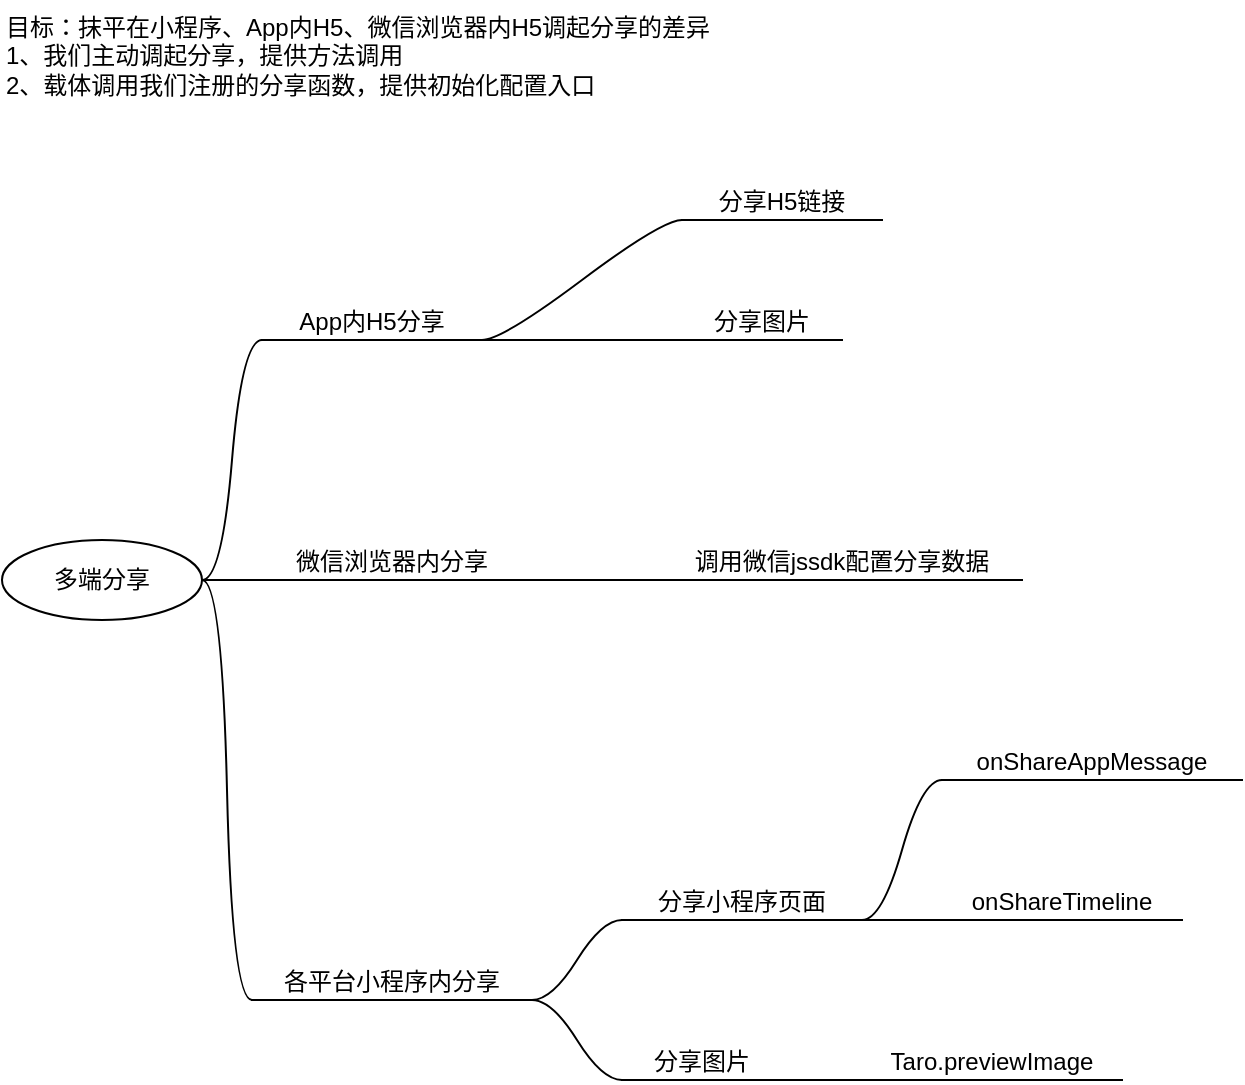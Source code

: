 <mxfile version="16.4.7" type="github">
  <diagram id="w1EfdIl-aYpWK7ivXVJ2" name="Page-1">
    <mxGraphModel dx="1292" dy="696" grid="1" gridSize="10" guides="1" tooltips="1" connect="1" arrows="1" fold="1" page="1" pageScale="1" pageWidth="1654" pageHeight="2336" math="0" shadow="0">
      <root>
        <mxCell id="0" />
        <mxCell id="1" parent="0" />
        <mxCell id="3PhhbraUgSF7zt4RWChl-1" value="多端分享" style="ellipse;whiteSpace=wrap;html=1;align=center;newEdgeStyle={&quot;edgeStyle&quot;:&quot;entityRelationEdgeStyle&quot;,&quot;startArrow&quot;:&quot;none&quot;,&quot;endArrow&quot;:&quot;none&quot;,&quot;segment&quot;:10,&quot;curved&quot;:1};treeFolding=1;treeMoving=1;strokeColor=#000000;" parent="1" vertex="1">
          <mxGeometry x="130" y="270" width="100" height="40" as="geometry" />
        </mxCell>
        <mxCell id="3PhhbraUgSF7zt4RWChl-15" value="App内H5分享" style="whiteSpace=wrap;html=1;shape=partialRectangle;top=0;left=0;bottom=1;right=0;points=[[0,1],[1,1]];fillColor=none;align=center;verticalAlign=bottom;routingCenterY=0.5;snapToPoint=1;recursiveResize=0;autosize=1;treeFolding=1;treeMoving=1;newEdgeStyle={&quot;edgeStyle&quot;:&quot;entityRelationEdgeStyle&quot;,&quot;startArrow&quot;:&quot;none&quot;,&quot;endArrow&quot;:&quot;none&quot;,&quot;segment&quot;:10,&quot;curved&quot;:1};strokeColor=#000000;" parent="1" vertex="1">
          <mxGeometry x="260" y="150" width="110" height="20" as="geometry" />
        </mxCell>
        <mxCell id="3PhhbraUgSF7zt4RWChl-16" value="" style="edgeStyle=entityRelationEdgeStyle;startArrow=none;endArrow=none;segment=10;curved=1;rounded=0;exitX=1;exitY=0.5;exitDx=0;exitDy=0;strokeColor=#000000;" parent="1" source="3PhhbraUgSF7zt4RWChl-1" target="3PhhbraUgSF7zt4RWChl-15" edge="1">
          <mxGeometry relative="1" as="geometry">
            <mxPoint x="260" y="280" as="sourcePoint" />
          </mxGeometry>
        </mxCell>
        <mxCell id="3PhhbraUgSF7zt4RWChl-19" value="各平台小程序内分享" style="whiteSpace=wrap;html=1;shape=partialRectangle;top=0;left=0;bottom=1;right=0;points=[[0,1],[1,1]];fillColor=none;align=center;verticalAlign=bottom;routingCenterY=0.5;snapToPoint=1;recursiveResize=0;autosize=1;treeFolding=1;treeMoving=1;newEdgeStyle={&quot;edgeStyle&quot;:&quot;entityRelationEdgeStyle&quot;,&quot;startArrow&quot;:&quot;none&quot;,&quot;endArrow&quot;:&quot;none&quot;,&quot;segment&quot;:10,&quot;curved&quot;:1};strokeColor=#000000;" parent="1" vertex="1">
          <mxGeometry x="255" y="480" width="140" height="20" as="geometry" />
        </mxCell>
        <mxCell id="3PhhbraUgSF7zt4RWChl-20" value="" style="edgeStyle=entityRelationEdgeStyle;startArrow=none;endArrow=none;segment=10;curved=1;rounded=0;strokeColor=#000000;" parent="1" target="3PhhbraUgSF7zt4RWChl-19" edge="1">
          <mxGeometry relative="1" as="geometry">
            <mxPoint x="230" y="290" as="sourcePoint" />
          </mxGeometry>
        </mxCell>
        <mxCell id="3PhhbraUgSF7zt4RWChl-22" value="" style="edgeStyle=entityRelationEdgeStyle;startArrow=none;endArrow=none;segment=10;curved=1;rounded=0;strokeColor=#000000;" parent="1" source="3PhhbraUgSF7zt4RWChl-15" target="3PhhbraUgSF7zt4RWChl-21" edge="1">
          <mxGeometry relative="1" as="geometry">
            <mxPoint x="420" y="230" as="sourcePoint" />
          </mxGeometry>
        </mxCell>
        <mxCell id="3PhhbraUgSF7zt4RWChl-21" value="分享H5链接" style="whiteSpace=wrap;html=1;shape=partialRectangle;top=0;left=0;bottom=1;right=0;points=[[0,1],[1,1]];fillColor=none;align=center;verticalAlign=bottom;routingCenterY=0.5;snapToPoint=1;recursiveResize=0;autosize=1;treeFolding=1;treeMoving=1;newEdgeStyle={&quot;edgeStyle&quot;:&quot;entityRelationEdgeStyle&quot;,&quot;startArrow&quot;:&quot;none&quot;,&quot;endArrow&quot;:&quot;none&quot;,&quot;segment&quot;:10,&quot;curved&quot;:1};strokeColor=#000000;" parent="1" vertex="1">
          <mxGeometry x="470" y="90" width="100" height="20" as="geometry" />
        </mxCell>
        <mxCell id="3PhhbraUgSF7zt4RWChl-23" value="分享图片" style="whiteSpace=wrap;html=1;shape=partialRectangle;top=0;left=0;bottom=1;right=0;points=[[0,1],[1,1]];fillColor=none;align=center;verticalAlign=bottom;routingCenterY=0.5;snapToPoint=1;recursiveResize=0;autosize=1;treeFolding=1;treeMoving=1;newEdgeStyle={&quot;edgeStyle&quot;:&quot;entityRelationEdgeStyle&quot;,&quot;startArrow&quot;:&quot;none&quot;,&quot;endArrow&quot;:&quot;none&quot;,&quot;segment&quot;:10,&quot;curved&quot;:1};strokeColor=#000000;" parent="1" vertex="1">
          <mxGeometry x="470" y="150" width="80" height="20" as="geometry" />
        </mxCell>
        <mxCell id="3PhhbraUgSF7zt4RWChl-24" value="" style="edgeStyle=entityRelationEdgeStyle;startArrow=none;endArrow=none;segment=10;curved=1;rounded=0;exitX=1;exitY=1;exitDx=0;exitDy=0;strokeColor=#000000;" parent="1" source="3PhhbraUgSF7zt4RWChl-15" target="3PhhbraUgSF7zt4RWChl-23" edge="1">
          <mxGeometry relative="1" as="geometry">
            <mxPoint x="380" y="230" as="sourcePoint" />
          </mxGeometry>
        </mxCell>
        <mxCell id="3PhhbraUgSF7zt4RWChl-28" value="微信浏览器内分享" style="whiteSpace=wrap;html=1;shape=partialRectangle;top=0;left=0;bottom=1;right=0;points=[[0,1],[1,1]];fillColor=none;align=center;verticalAlign=bottom;routingCenterY=0.5;snapToPoint=1;recursiveResize=0;autosize=1;treeFolding=1;treeMoving=1;newEdgeStyle={&quot;edgeStyle&quot;:&quot;entityRelationEdgeStyle&quot;,&quot;startArrow&quot;:&quot;none&quot;,&quot;endArrow&quot;:&quot;none&quot;,&quot;segment&quot;:10,&quot;curved&quot;:1};strokeColor=#000000;" parent="1" vertex="1">
          <mxGeometry x="260" y="270" width="130" height="20" as="geometry" />
        </mxCell>
        <mxCell id="3PhhbraUgSF7zt4RWChl-29" value="" style="edgeStyle=entityRelationEdgeStyle;startArrow=none;endArrow=none;segment=10;curved=1;rounded=0;strokeColor=#000000;exitX=1;exitY=0.5;exitDx=0;exitDy=0;" parent="1" source="3PhhbraUgSF7zt4RWChl-1" target="3PhhbraUgSF7zt4RWChl-28" edge="1">
          <mxGeometry relative="1" as="geometry">
            <mxPoint x="310" y="490" as="sourcePoint" />
          </mxGeometry>
        </mxCell>
        <mxCell id="3PhhbraUgSF7zt4RWChl-30" value="目标：抹平在小程序、App内H5、微信浏览器内H5调起分享的差异&lt;br&gt;1、我们主动调起分享，提供方法调用&lt;br&gt;2、载体调用我们注册的分享函数，提供初始化配置入口&lt;br&gt;" style="text;html=1;strokeColor=none;fillColor=none;align=left;verticalAlign=top;whiteSpace=wrap;rounded=0;" parent="1" vertex="1">
          <mxGeometry x="130" width="430" height="80" as="geometry" />
        </mxCell>
        <mxCell id="3PhhbraUgSF7zt4RWChl-31" value="分享小程序页面" style="whiteSpace=wrap;html=1;shape=partialRectangle;top=0;left=0;bottom=1;right=0;points=[[0,1],[1,1]];fillColor=none;align=center;verticalAlign=bottom;routingCenterY=0.5;snapToPoint=1;recursiveResize=0;autosize=1;treeFolding=1;treeMoving=1;newEdgeStyle={&quot;edgeStyle&quot;:&quot;entityRelationEdgeStyle&quot;,&quot;startArrow&quot;:&quot;none&quot;,&quot;endArrow&quot;:&quot;none&quot;,&quot;segment&quot;:10,&quot;curved&quot;:1};strokeColor=#000000;" parent="1" vertex="1">
          <mxGeometry x="440" y="440" width="120" height="20" as="geometry" />
        </mxCell>
        <mxCell id="3PhhbraUgSF7zt4RWChl-32" value="" style="edgeStyle=entityRelationEdgeStyle;startArrow=none;endArrow=none;segment=10;curved=1;rounded=0;strokeColor=#000000;exitX=1;exitY=1;exitDx=0;exitDy=0;" parent="1" source="3PhhbraUgSF7zt4RWChl-19" target="3PhhbraUgSF7zt4RWChl-31" edge="1">
          <mxGeometry relative="1" as="geometry">
            <mxPoint x="550" y="320" as="sourcePoint" />
          </mxGeometry>
        </mxCell>
        <mxCell id="3PhhbraUgSF7zt4RWChl-33" value="onShareAppMessage" style="whiteSpace=wrap;html=1;shape=partialRectangle;top=0;left=0;bottom=1;right=0;points=[[0,1],[1,1]];fillColor=none;align=center;verticalAlign=bottom;routingCenterY=0.5;snapToPoint=1;recursiveResize=0;autosize=1;treeFolding=1;treeMoving=1;newEdgeStyle={&quot;edgeStyle&quot;:&quot;entityRelationEdgeStyle&quot;,&quot;startArrow&quot;:&quot;none&quot;,&quot;endArrow&quot;:&quot;none&quot;,&quot;segment&quot;:10,&quot;curved&quot;:1};strokeColor=#000000;" parent="1" vertex="1">
          <mxGeometry x="600" y="370" width="150" height="20" as="geometry" />
        </mxCell>
        <mxCell id="3PhhbraUgSF7zt4RWChl-34" value="" style="edgeStyle=entityRelationEdgeStyle;startArrow=none;endArrow=none;segment=10;curved=1;rounded=0;strokeColor=#000000;" parent="1" target="3PhhbraUgSF7zt4RWChl-33" edge="1">
          <mxGeometry relative="1" as="geometry">
            <mxPoint x="560" y="460" as="sourcePoint" />
          </mxGeometry>
        </mxCell>
        <mxCell id="3PhhbraUgSF7zt4RWChl-35" value="onShareTimeline" style="whiteSpace=wrap;html=1;shape=partialRectangle;top=0;left=0;bottom=1;right=0;points=[[0,1],[1,1]];fillColor=none;align=center;verticalAlign=bottom;routingCenterY=0.5;snapToPoint=1;recursiveResize=0;autosize=1;treeFolding=1;treeMoving=1;newEdgeStyle={&quot;edgeStyle&quot;:&quot;entityRelationEdgeStyle&quot;,&quot;startArrow&quot;:&quot;none&quot;,&quot;endArrow&quot;:&quot;none&quot;,&quot;segment&quot;:10,&quot;curved&quot;:1};strokeColor=#000000;" parent="1" vertex="1">
          <mxGeometry x="600" y="440" width="120" height="20" as="geometry" />
        </mxCell>
        <mxCell id="3PhhbraUgSF7zt4RWChl-36" value="" style="edgeStyle=entityRelationEdgeStyle;startArrow=none;endArrow=none;segment=10;curved=1;rounded=0;strokeColor=#000000;exitX=1;exitY=1;exitDx=0;exitDy=0;" parent="1" source="3PhhbraUgSF7zt4RWChl-31" target="3PhhbraUgSF7zt4RWChl-35" edge="1">
          <mxGeometry relative="1" as="geometry">
            <mxPoint x="610.0" y="450" as="sourcePoint" />
          </mxGeometry>
        </mxCell>
        <mxCell id="3PhhbraUgSF7zt4RWChl-37" value="分享图片" style="whiteSpace=wrap;html=1;shape=partialRectangle;top=0;left=0;bottom=1;right=0;points=[[0,1],[1,1]];fillColor=none;align=center;verticalAlign=bottom;routingCenterY=0.5;snapToPoint=1;recursiveResize=0;autosize=1;treeFolding=1;treeMoving=1;newEdgeStyle={&quot;edgeStyle&quot;:&quot;entityRelationEdgeStyle&quot;,&quot;startArrow&quot;:&quot;none&quot;,&quot;endArrow&quot;:&quot;none&quot;,&quot;segment&quot;:10,&quot;curved&quot;:1};strokeColor=#000000;" parent="1" vertex="1">
          <mxGeometry x="440" y="520" width="80" height="20" as="geometry" />
        </mxCell>
        <mxCell id="3PhhbraUgSF7zt4RWChl-38" value="" style="edgeStyle=entityRelationEdgeStyle;startArrow=none;endArrow=none;segment=10;curved=1;rounded=0;strokeColor=#000000;exitX=1;exitY=1;exitDx=0;exitDy=0;" parent="1" source="3PhhbraUgSF7zt4RWChl-19" target="3PhhbraUgSF7zt4RWChl-37" edge="1">
          <mxGeometry relative="1" as="geometry">
            <mxPoint x="430" y="560" as="sourcePoint" />
          </mxGeometry>
        </mxCell>
        <mxCell id="-2VNwlXYwppwmO5gHGTp-1" value="调用微信jssdk配置分享数据" style="whiteSpace=wrap;html=1;shape=partialRectangle;top=0;left=0;bottom=1;right=0;points=[[0,1],[1,1]];fillColor=none;align=center;verticalAlign=bottom;routingCenterY=0.5;snapToPoint=1;recursiveResize=0;autosize=1;treeFolding=1;treeMoving=1;newEdgeStyle={&quot;edgeStyle&quot;:&quot;entityRelationEdgeStyle&quot;,&quot;startArrow&quot;:&quot;none&quot;,&quot;endArrow&quot;:&quot;none&quot;,&quot;segment&quot;:10,&quot;curved&quot;:1};" vertex="1" parent="1">
          <mxGeometry x="460" y="270" width="180" height="20" as="geometry" />
        </mxCell>
        <mxCell id="-2VNwlXYwppwmO5gHGTp-2" value="" style="edgeStyle=entityRelationEdgeStyle;startArrow=none;endArrow=none;segment=10;curved=1;rounded=0;exitX=1;exitY=1;exitDx=0;exitDy=0;" edge="1" target="-2VNwlXYwppwmO5gHGTp-1" parent="1" source="3PhhbraUgSF7zt4RWChl-28">
          <mxGeometry relative="1" as="geometry">
            <mxPoint x="410" y="279.66" as="sourcePoint" />
          </mxGeometry>
        </mxCell>
        <mxCell id="-2VNwlXYwppwmO5gHGTp-3" value="Taro.previewImage" style="whiteSpace=wrap;html=1;shape=partialRectangle;top=0;left=0;bottom=1;right=0;points=[[0,1],[1,1]];fillColor=none;align=center;verticalAlign=bottom;routingCenterY=0.5;snapToPoint=1;recursiveResize=0;autosize=1;treeFolding=1;treeMoving=1;newEdgeStyle={&quot;edgeStyle&quot;:&quot;entityRelationEdgeStyle&quot;,&quot;startArrow&quot;:&quot;none&quot;,&quot;endArrow&quot;:&quot;none&quot;,&quot;segment&quot;:10,&quot;curved&quot;:1};" vertex="1" parent="1">
          <mxGeometry x="560" y="520" width="130" height="20" as="geometry" />
        </mxCell>
        <mxCell id="-2VNwlXYwppwmO5gHGTp-4" value="" style="edgeStyle=entityRelationEdgeStyle;startArrow=none;endArrow=none;segment=10;curved=1;rounded=0;exitX=1;exitY=1;exitDx=0;exitDy=0;" edge="1" target="-2VNwlXYwppwmO5gHGTp-3" parent="1" source="3PhhbraUgSF7zt4RWChl-37">
          <mxGeometry relative="1" as="geometry">
            <mxPoint x="539.0" y="540" as="sourcePoint" />
          </mxGeometry>
        </mxCell>
      </root>
    </mxGraphModel>
  </diagram>
</mxfile>
